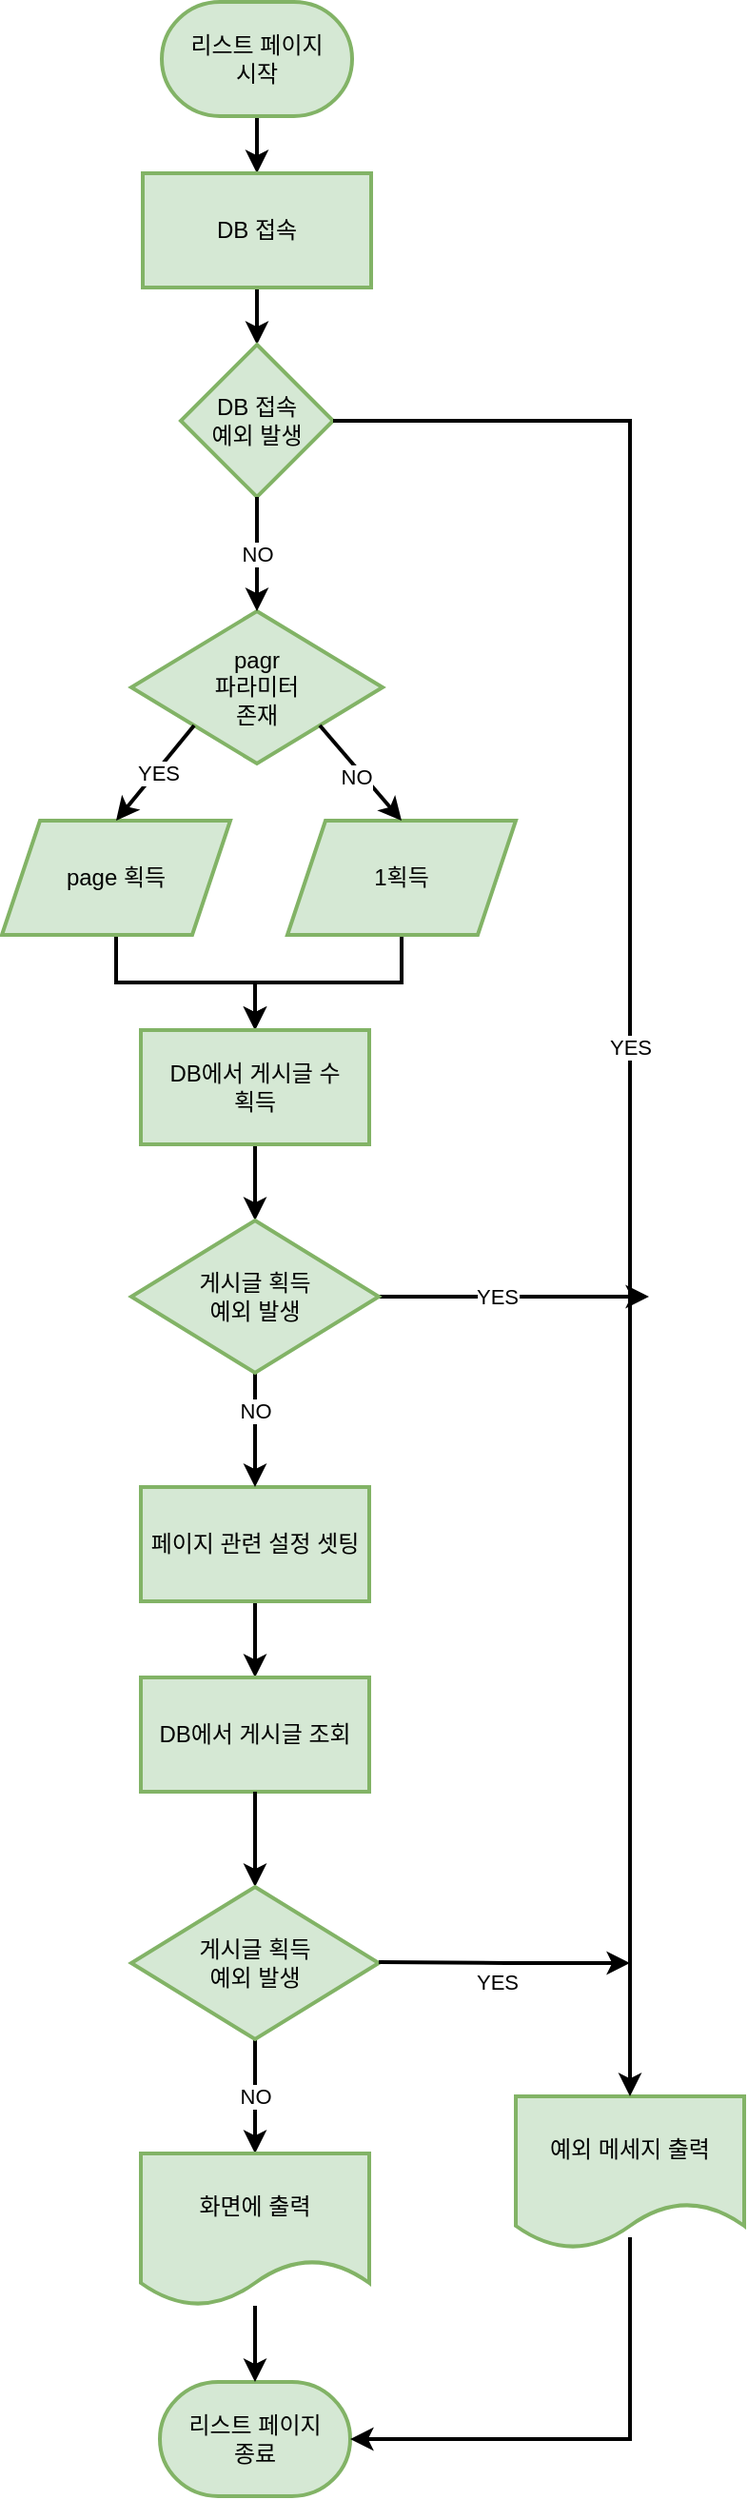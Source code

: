 <mxfile version="24.2.1" type="device">
  <diagram name="페이지-1" id="HwPsK-pYtf4QS_QRNLda">
    <mxGraphModel dx="828" dy="671" grid="1" gridSize="10" guides="1" tooltips="1" connect="1" arrows="1" fold="1" page="1" pageScale="1" pageWidth="827" pageHeight="1169" math="0" shadow="0">
      <root>
        <mxCell id="0" />
        <mxCell id="1" parent="0" />
        <mxCell id="woX9QJwIMllU8huNrDa_-21" value="" style="edgeStyle=orthogonalEdgeStyle;rounded=0;orthogonalLoop=1;jettySize=auto;html=1;strokeWidth=2;" edge="1" parent="1" source="woX9QJwIMllU8huNrDa_-18" target="woX9QJwIMllU8huNrDa_-20">
          <mxGeometry relative="1" as="geometry" />
        </mxCell>
        <mxCell id="woX9QJwIMllU8huNrDa_-18" value="리스트 페이지&lt;br&gt;시작" style="strokeWidth=2;html=1;shape=mxgraph.flowchart.terminator;whiteSpace=wrap;fillColor=#d5e8d4;strokeColor=#82b366;" vertex="1" parent="1">
          <mxGeometry x="364" y="20" width="100" height="60" as="geometry" />
        </mxCell>
        <mxCell id="woX9QJwIMllU8huNrDa_-23" value="" style="edgeStyle=orthogonalEdgeStyle;rounded=0;orthogonalLoop=1;jettySize=auto;html=1;strokeWidth=2;" edge="1" parent="1" source="woX9QJwIMllU8huNrDa_-20" target="woX9QJwIMllU8huNrDa_-22">
          <mxGeometry relative="1" as="geometry" />
        </mxCell>
        <mxCell id="woX9QJwIMllU8huNrDa_-20" value="DB 접속" style="whiteSpace=wrap;html=1;strokeWidth=2;fillColor=#d5e8d4;strokeColor=#82b366;" vertex="1" parent="1">
          <mxGeometry x="354" y="110" width="120" height="60" as="geometry" />
        </mxCell>
        <mxCell id="woX9QJwIMllU8huNrDa_-22" value="DB 접속&lt;br&gt;예외 발생" style="rhombus;whiteSpace=wrap;html=1;fillColor=#d5e8d4;strokeColor=#82b366;strokeWidth=2;" vertex="1" parent="1">
          <mxGeometry x="374" y="200" width="80" height="80" as="geometry" />
        </mxCell>
        <mxCell id="woX9QJwIMllU8huNrDa_-26" value="예외 메세지 출력" style="shape=document;whiteSpace=wrap;html=1;boundedLbl=1;fillColor=#d5e8d4;strokeColor=#82b366;strokeWidth=2;" vertex="1" parent="1">
          <mxGeometry x="550" y="1120" width="120" height="80" as="geometry" />
        </mxCell>
        <mxCell id="woX9QJwIMllU8huNrDa_-28" value="리스트 페이지&lt;br&gt;종료" style="strokeWidth=2;html=1;shape=mxgraph.flowchart.terminator;whiteSpace=wrap;fillColor=#d5e8d4;strokeColor=#82b366;" vertex="1" parent="1">
          <mxGeometry x="363" y="1270" width="100" height="60" as="geometry" />
        </mxCell>
        <mxCell id="woX9QJwIMllU8huNrDa_-29" value="" style="endArrow=classic;html=1;rounded=0;entryX=1;entryY=0.5;entryDx=0;entryDy=0;entryPerimeter=0;exitX=0.5;exitY=0.925;exitDx=0;exitDy=0;exitPerimeter=0;strokeWidth=2;" edge="1" parent="1" source="woX9QJwIMllU8huNrDa_-26" target="woX9QJwIMllU8huNrDa_-28">
          <mxGeometry width="50" height="50" relative="1" as="geometry">
            <mxPoint x="740" y="460" as="sourcePoint" />
            <mxPoint x="480" y="560" as="targetPoint" />
            <Array as="points">
              <mxPoint x="610" y="1300" />
            </Array>
          </mxGeometry>
        </mxCell>
        <mxCell id="woX9QJwIMllU8huNrDa_-39" value="pagr&lt;br&gt;파라미터&lt;br&gt;존재" style="rhombus;whiteSpace=wrap;html=1;fillColor=#d5e8d4;strokeColor=#82b366;strokeWidth=2;" vertex="1" parent="1">
          <mxGeometry x="348" y="340" width="132" height="80" as="geometry" />
        </mxCell>
        <mxCell id="woX9QJwIMllU8huNrDa_-64" value="" style="edgeStyle=orthogonalEdgeStyle;rounded=0;orthogonalLoop=1;jettySize=auto;html=1;strokeWidth=2;" edge="1" parent="1" source="woX9QJwIMllU8huNrDa_-41" target="woX9QJwIMllU8huNrDa_-60">
          <mxGeometry relative="1" as="geometry" />
        </mxCell>
        <mxCell id="woX9QJwIMllU8huNrDa_-41" value="1획득" style="shape=parallelogram;perimeter=parallelogramPerimeter;whiteSpace=wrap;html=1;fixedSize=1;fillColor=#d5e8d4;strokeColor=#82b366;strokeWidth=2;" vertex="1" parent="1">
          <mxGeometry x="430" y="450" width="120" height="60" as="geometry" />
        </mxCell>
        <mxCell id="woX9QJwIMllU8huNrDa_-63" value="" style="edgeStyle=orthogonalEdgeStyle;rounded=0;orthogonalLoop=1;jettySize=auto;html=1;strokeWidth=2;" edge="1" parent="1" source="woX9QJwIMllU8huNrDa_-43" target="woX9QJwIMllU8huNrDa_-60">
          <mxGeometry relative="1" as="geometry" />
        </mxCell>
        <mxCell id="woX9QJwIMllU8huNrDa_-43" value="page 획득" style="shape=parallelogram;perimeter=parallelogramPerimeter;whiteSpace=wrap;html=1;fixedSize=1;fillColor=#d5e8d4;strokeColor=#82b366;strokeWidth=2;" vertex="1" parent="1">
          <mxGeometry x="280" y="450" width="120" height="60" as="geometry" />
        </mxCell>
        <mxCell id="woX9QJwIMllU8huNrDa_-46" value="" style="endArrow=classic;html=1;rounded=0;exitX=0;exitY=1;exitDx=0;exitDy=0;entryX=0.5;entryY=0;entryDx=0;entryDy=0;strokeWidth=2;" edge="1" parent="1" source="woX9QJwIMllU8huNrDa_-39" target="woX9QJwIMllU8huNrDa_-43">
          <mxGeometry relative="1" as="geometry">
            <mxPoint x="340" y="440" as="sourcePoint" />
            <mxPoint x="390" y="410" as="targetPoint" />
            <Array as="points" />
          </mxGeometry>
        </mxCell>
        <mxCell id="woX9QJwIMllU8huNrDa_-50" value="YES" style="edgeLabel;html=1;align=center;verticalAlign=middle;resizable=0;points=[];" vertex="1" connectable="0" parent="woX9QJwIMllU8huNrDa_-46">
          <mxGeometry x="-0.067" y="1" relative="1" as="geometry">
            <mxPoint x="-1" y="1" as="offset" />
          </mxGeometry>
        </mxCell>
        <mxCell id="woX9QJwIMllU8huNrDa_-51" value="" style="endArrow=classic;html=1;rounded=0;exitX=1;exitY=1;exitDx=0;exitDy=0;entryX=0.5;entryY=0;entryDx=0;entryDy=0;strokeWidth=2;" edge="1" parent="1" source="woX9QJwIMllU8huNrDa_-39" target="woX9QJwIMllU8huNrDa_-41">
          <mxGeometry relative="1" as="geometry">
            <mxPoint x="340" y="440" as="sourcePoint" />
            <mxPoint x="500" y="440" as="targetPoint" />
          </mxGeometry>
        </mxCell>
        <mxCell id="woX9QJwIMllU8huNrDa_-55" value="NO" style="edgeLabel;html=1;align=center;verticalAlign=middle;resizable=0;points=[];" vertex="1" connectable="0" parent="woX9QJwIMllU8huNrDa_-51">
          <mxGeometry x="0.159" y="2" relative="1" as="geometry">
            <mxPoint x="-8" y="-1" as="offset" />
          </mxGeometry>
        </mxCell>
        <mxCell id="woX9QJwIMllU8huNrDa_-56" value="" style="endArrow=classic;html=1;rounded=0;exitX=1;exitY=0.5;exitDx=0;exitDy=0;entryX=0.5;entryY=0;entryDx=0;entryDy=0;strokeWidth=2;" edge="1" parent="1" source="woX9QJwIMllU8huNrDa_-22" target="woX9QJwIMllU8huNrDa_-26">
          <mxGeometry relative="1" as="geometry">
            <mxPoint x="518" y="215" as="sourcePoint" />
            <mxPoint x="454" y="265" as="targetPoint" />
            <Array as="points">
              <mxPoint x="610" y="240" />
            </Array>
          </mxGeometry>
        </mxCell>
        <mxCell id="woX9QJwIMllU8huNrDa_-57" value="YES" style="edgeLabel;html=1;align=center;verticalAlign=middle;resizable=0;points=[];" vertex="1" connectable="0" parent="woX9QJwIMllU8huNrDa_-56">
          <mxGeometry x="-0.067" y="1" relative="1" as="geometry">
            <mxPoint x="-1" y="1" as="offset" />
          </mxGeometry>
        </mxCell>
        <mxCell id="woX9QJwIMllU8huNrDa_-58" value="" style="endArrow=classic;html=1;rounded=0;entryX=0.5;entryY=0;entryDx=0;entryDy=0;exitX=0.5;exitY=1;exitDx=0;exitDy=0;strokeWidth=2;" edge="1" parent="1" source="woX9QJwIMllU8huNrDa_-22" target="woX9QJwIMllU8huNrDa_-39">
          <mxGeometry relative="1" as="geometry">
            <mxPoint x="420" y="290" as="sourcePoint" />
            <mxPoint x="500" y="330" as="targetPoint" />
          </mxGeometry>
        </mxCell>
        <mxCell id="woX9QJwIMllU8huNrDa_-59" value="NO" style="edgeLabel;html=1;align=center;verticalAlign=middle;resizable=0;points=[];" vertex="1" connectable="0" parent="woX9QJwIMllU8huNrDa_-58">
          <mxGeometry x="0.159" y="2" relative="1" as="geometry">
            <mxPoint x="-2" y="-5" as="offset" />
          </mxGeometry>
        </mxCell>
        <mxCell id="woX9QJwIMllU8huNrDa_-82" value="" style="edgeStyle=orthogonalEdgeStyle;rounded=0;orthogonalLoop=1;jettySize=auto;html=1;strokeWidth=2;" edge="1" parent="1" source="woX9QJwIMllU8huNrDa_-60" target="woX9QJwIMllU8huNrDa_-75">
          <mxGeometry relative="1" as="geometry" />
        </mxCell>
        <mxCell id="woX9QJwIMllU8huNrDa_-60" value="DB에서 게시글 수&lt;br&gt;획득" style="rounded=0;whiteSpace=wrap;html=1;fillColor=#d5e8d4;strokeColor=#82b366;strokeWidth=2;" vertex="1" parent="1">
          <mxGeometry x="353" y="560" width="120" height="60" as="geometry" />
        </mxCell>
        <mxCell id="woX9QJwIMllU8huNrDa_-68" value="" style="edgeStyle=orthogonalEdgeStyle;rounded=0;orthogonalLoop=1;jettySize=auto;html=1;strokeWidth=2;" edge="1" parent="1" source="woX9QJwIMllU8huNrDa_-65" target="woX9QJwIMllU8huNrDa_-67">
          <mxGeometry relative="1" as="geometry" />
        </mxCell>
        <mxCell id="woX9QJwIMllU8huNrDa_-65" value="페이지 관련 설정 셋팅" style="whiteSpace=wrap;html=1;fillColor=#d5e8d4;strokeColor=#82b366;rounded=0;strokeWidth=2;" vertex="1" parent="1">
          <mxGeometry x="353" y="800" width="120" height="60" as="geometry" />
        </mxCell>
        <mxCell id="woX9QJwIMllU8huNrDa_-73" value="" style="edgeStyle=orthogonalEdgeStyle;rounded=0;orthogonalLoop=1;jettySize=auto;html=1;strokeWidth=2;" edge="1" parent="1" source="woX9QJwIMllU8huNrDa_-84" target="woX9QJwIMllU8huNrDa_-72">
          <mxGeometry relative="1" as="geometry" />
        </mxCell>
        <mxCell id="woX9QJwIMllU8huNrDa_-67" value="DB에서 게시글 조회" style="whiteSpace=wrap;html=1;fillColor=#d5e8d4;strokeColor=#82b366;rounded=0;strokeWidth=2;" vertex="1" parent="1">
          <mxGeometry x="353" y="900" width="120" height="60" as="geometry" />
        </mxCell>
        <mxCell id="woX9QJwIMllU8huNrDa_-89" value="" style="edgeStyle=orthogonalEdgeStyle;rounded=0;orthogonalLoop=1;jettySize=auto;html=1;strokeWidth=2;" edge="1" parent="1" source="woX9QJwIMllU8huNrDa_-72" target="woX9QJwIMllU8huNrDa_-28">
          <mxGeometry relative="1" as="geometry" />
        </mxCell>
        <mxCell id="woX9QJwIMllU8huNrDa_-72" value="화면에 출력" style="shape=document;whiteSpace=wrap;html=1;boundedLbl=1;fillColor=#d5e8d4;strokeColor=#82b366;rounded=0;strokeWidth=2;" vertex="1" parent="1">
          <mxGeometry x="353" y="1150" width="120" height="80" as="geometry" />
        </mxCell>
        <mxCell id="woX9QJwIMllU8huNrDa_-77" value="" style="edgeStyle=orthogonalEdgeStyle;rounded=0;orthogonalLoop=1;jettySize=auto;html=1;strokeWidth=2;" edge="1" parent="1" source="woX9QJwIMllU8huNrDa_-75">
          <mxGeometry relative="1" as="geometry">
            <mxPoint x="620" y="700" as="targetPoint" />
          </mxGeometry>
        </mxCell>
        <mxCell id="woX9QJwIMllU8huNrDa_-80" value="" style="edgeStyle=orthogonalEdgeStyle;rounded=0;orthogonalLoop=1;jettySize=auto;html=1;strokeWidth=2;" edge="1" parent="1" source="woX9QJwIMllU8huNrDa_-75" target="woX9QJwIMllU8huNrDa_-65">
          <mxGeometry relative="1" as="geometry" />
        </mxCell>
        <mxCell id="woX9QJwIMllU8huNrDa_-75" value="게시글 획득&lt;br&gt;예외 발생" style="rhombus;whiteSpace=wrap;html=1;strokeWidth=2;fillColor=#d5e8d4;strokeColor=#82b366;" vertex="1" parent="1">
          <mxGeometry x="348" y="660" width="130" height="80" as="geometry" />
        </mxCell>
        <mxCell id="woX9QJwIMllU8huNrDa_-78" value="YES" style="edgeLabel;html=1;align=center;verticalAlign=middle;resizable=0;points=[];" vertex="1" connectable="0" parent="1">
          <mxGeometry x="540.001" y="700.002" as="geometry" />
        </mxCell>
        <mxCell id="woX9QJwIMllU8huNrDa_-81" value="NO" style="edgeLabel;html=1;align=center;verticalAlign=middle;resizable=0;points=[];" vertex="1" connectable="0" parent="1">
          <mxGeometry x="413.004" y="759.999" as="geometry" />
        </mxCell>
        <mxCell id="woX9QJwIMllU8huNrDa_-85" value="" style="edgeStyle=orthogonalEdgeStyle;rounded=0;orthogonalLoop=1;jettySize=auto;html=1;strokeWidth=2;" edge="1" parent="1" source="woX9QJwIMllU8huNrDa_-67" target="woX9QJwIMllU8huNrDa_-84">
          <mxGeometry relative="1" as="geometry">
            <mxPoint x="414" y="960" as="sourcePoint" />
            <mxPoint x="413" y="1169" as="targetPoint" />
          </mxGeometry>
        </mxCell>
        <mxCell id="woX9QJwIMllU8huNrDa_-84" value="게시글 획득&lt;br&gt;예외 발생" style="rhombus;whiteSpace=wrap;html=1;strokeWidth=2;fillColor=#d5e8d4;strokeColor=#82b366;" vertex="1" parent="1">
          <mxGeometry x="348" y="1010" width="130" height="80" as="geometry" />
        </mxCell>
        <mxCell id="woX9QJwIMllU8huNrDa_-86" value="" style="edgeStyle=orthogonalEdgeStyle;rounded=0;orthogonalLoop=1;jettySize=auto;html=1;strokeWidth=2;" edge="1" parent="1">
          <mxGeometry relative="1" as="geometry">
            <mxPoint x="478" y="1049.5" as="sourcePoint" />
            <mxPoint x="610" y="1050" as="targetPoint" />
          </mxGeometry>
        </mxCell>
        <mxCell id="woX9QJwIMllU8huNrDa_-87" value="YES" style="edgeLabel;html=1;align=center;verticalAlign=middle;resizable=0;points=[];" vertex="1" connectable="0" parent="1">
          <mxGeometry x="540.001" y="1059.502" as="geometry" />
        </mxCell>
        <mxCell id="woX9QJwIMllU8huNrDa_-88" value="NO" style="edgeLabel;html=1;align=center;verticalAlign=middle;resizable=0;points=[];" vertex="1" connectable="0" parent="1">
          <mxGeometry x="413.004" y="1119.999" as="geometry" />
        </mxCell>
      </root>
    </mxGraphModel>
  </diagram>
</mxfile>

